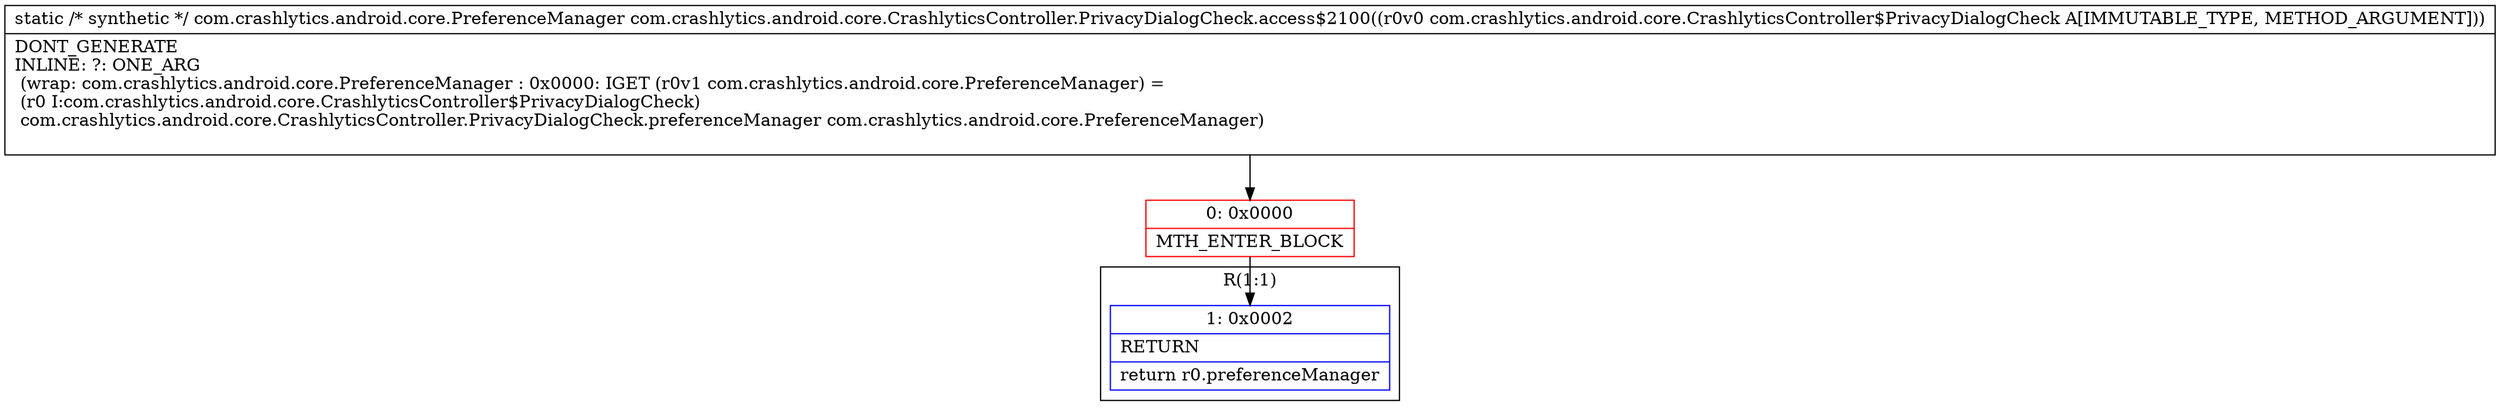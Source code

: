 digraph "CFG forcom.crashlytics.android.core.CrashlyticsController.PrivacyDialogCheck.access$2100(Lcom\/crashlytics\/android\/core\/CrashlyticsController$PrivacyDialogCheck;)Lcom\/crashlytics\/android\/core\/PreferenceManager;" {
subgraph cluster_Region_357299450 {
label = "R(1:1)";
node [shape=record,color=blue];
Node_1 [shape=record,label="{1\:\ 0x0002|RETURN\l|return r0.preferenceManager\l}"];
}
Node_0 [shape=record,color=red,label="{0\:\ 0x0000|MTH_ENTER_BLOCK\l}"];
MethodNode[shape=record,label="{static \/* synthetic *\/ com.crashlytics.android.core.PreferenceManager com.crashlytics.android.core.CrashlyticsController.PrivacyDialogCheck.access$2100((r0v0 com.crashlytics.android.core.CrashlyticsController$PrivacyDialogCheck A[IMMUTABLE_TYPE, METHOD_ARGUMENT]))  | DONT_GENERATE\lINLINE: ?: ONE_ARG  \l  (wrap: com.crashlytics.android.core.PreferenceManager : 0x0000: IGET  (r0v1 com.crashlytics.android.core.PreferenceManager) = \l  (r0 I:com.crashlytics.android.core.CrashlyticsController$PrivacyDialogCheck)\l com.crashlytics.android.core.CrashlyticsController.PrivacyDialogCheck.preferenceManager com.crashlytics.android.core.PreferenceManager)\l\l}"];
MethodNode -> Node_0;
Node_0 -> Node_1;
}

